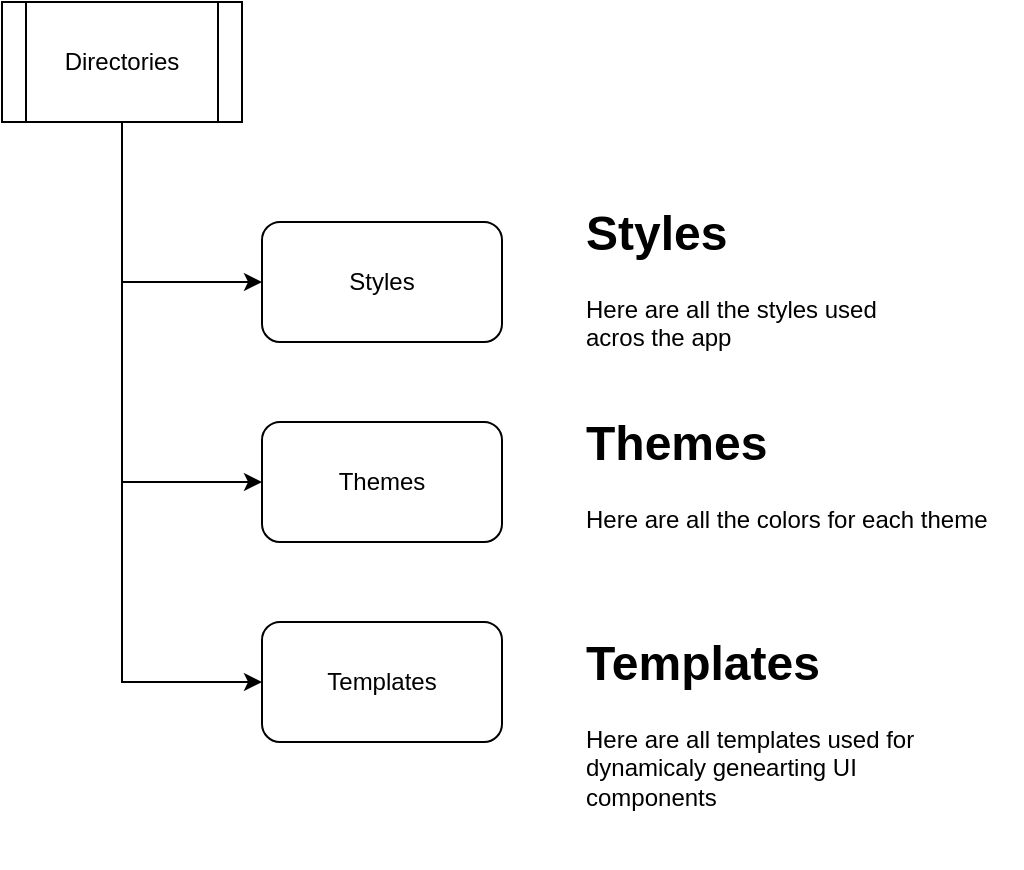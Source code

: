 <mxfile version="28.0.6">
  <diagram name="Main" id="Dn8pyYxvNX-ThvVvEZ2z">
    <mxGraphModel dx="1426" dy="841" grid="1" gridSize="10" guides="1" tooltips="1" connect="1" arrows="1" fold="1" page="1" pageScale="1" pageWidth="1600" pageHeight="900" math="0" shadow="0">
      <root>
        <mxCell id="0" />
        <mxCell id="1" parent="0" />
        <mxCell id="J1K79-Wz3HIUekp9vx7x-3" style="edgeStyle=orthogonalEdgeStyle;rounded=0;orthogonalLoop=1;jettySize=auto;html=1;" edge="1" parent="1" source="J1K79-Wz3HIUekp9vx7x-1" target="J1K79-Wz3HIUekp9vx7x-2">
          <mxGeometry relative="1" as="geometry">
            <Array as="points">
              <mxPoint x="1050" y="220" />
            </Array>
          </mxGeometry>
        </mxCell>
        <mxCell id="J1K79-Wz3HIUekp9vx7x-7" style="edgeStyle=orthogonalEdgeStyle;rounded=0;orthogonalLoop=1;jettySize=auto;html=1;" edge="1" parent="1" source="J1K79-Wz3HIUekp9vx7x-1" target="J1K79-Wz3HIUekp9vx7x-5">
          <mxGeometry relative="1" as="geometry">
            <Array as="points">
              <mxPoint x="1050" y="420" />
            </Array>
          </mxGeometry>
        </mxCell>
        <mxCell id="J1K79-Wz3HIUekp9vx7x-8" style="edgeStyle=orthogonalEdgeStyle;rounded=0;orthogonalLoop=1;jettySize=auto;html=1;" edge="1" parent="1" source="J1K79-Wz3HIUekp9vx7x-1" target="J1K79-Wz3HIUekp9vx7x-6">
          <mxGeometry relative="1" as="geometry">
            <Array as="points">
              <mxPoint x="1050" y="320" />
            </Array>
          </mxGeometry>
        </mxCell>
        <mxCell id="J1K79-Wz3HIUekp9vx7x-1" value="Directories" style="shape=process;whiteSpace=wrap;html=1;backgroundOutline=1;" vertex="1" parent="1">
          <mxGeometry x="990" y="80" width="120" height="60" as="geometry" />
        </mxCell>
        <mxCell id="J1K79-Wz3HIUekp9vx7x-2" value="Styles" style="rounded=1;whiteSpace=wrap;html=1;" vertex="1" parent="1">
          <mxGeometry x="1120" y="190" width="120" height="60" as="geometry" />
        </mxCell>
        <mxCell id="J1K79-Wz3HIUekp9vx7x-4" value="&lt;h1 style=&quot;margin-top: 0px;&quot;&gt;Styles&lt;/h1&gt;&lt;div&gt;Here are all the styles used acros the app&lt;/div&gt;" style="text;html=1;whiteSpace=wrap;overflow=hidden;rounded=0;" vertex="1" parent="1">
          <mxGeometry x="1280" y="175" width="180" height="90" as="geometry" />
        </mxCell>
        <mxCell id="J1K79-Wz3HIUekp9vx7x-5" value="Templates" style="rounded=1;whiteSpace=wrap;html=1;" vertex="1" parent="1">
          <mxGeometry x="1120" y="390" width="120" height="60" as="geometry" />
        </mxCell>
        <mxCell id="J1K79-Wz3HIUekp9vx7x-6" value="Themes" style="rounded=1;whiteSpace=wrap;html=1;" vertex="1" parent="1">
          <mxGeometry x="1120" y="290" width="120" height="60" as="geometry" />
        </mxCell>
        <mxCell id="J1K79-Wz3HIUekp9vx7x-9" value="&lt;h1 style=&quot;margin-top: 0px;&quot;&gt;Themes&lt;/h1&gt;&lt;div&gt;Here are all the colors for each theme&lt;/div&gt;" style="text;html=1;whiteSpace=wrap;overflow=hidden;rounded=0;" vertex="1" parent="1">
          <mxGeometry x="1280" y="280" width="220" height="80" as="geometry" />
        </mxCell>
        <mxCell id="J1K79-Wz3HIUekp9vx7x-10" value="&lt;h1 style=&quot;margin-top: 0px;&quot;&gt;Templates&lt;/h1&gt;&lt;div&gt;Here are all templates used for dynamicaly genearting UI components&lt;/div&gt;" style="text;html=1;whiteSpace=wrap;overflow=hidden;rounded=0;" vertex="1" parent="1">
          <mxGeometry x="1280" y="390" width="180" height="120" as="geometry" />
        </mxCell>
      </root>
    </mxGraphModel>
  </diagram>
</mxfile>
